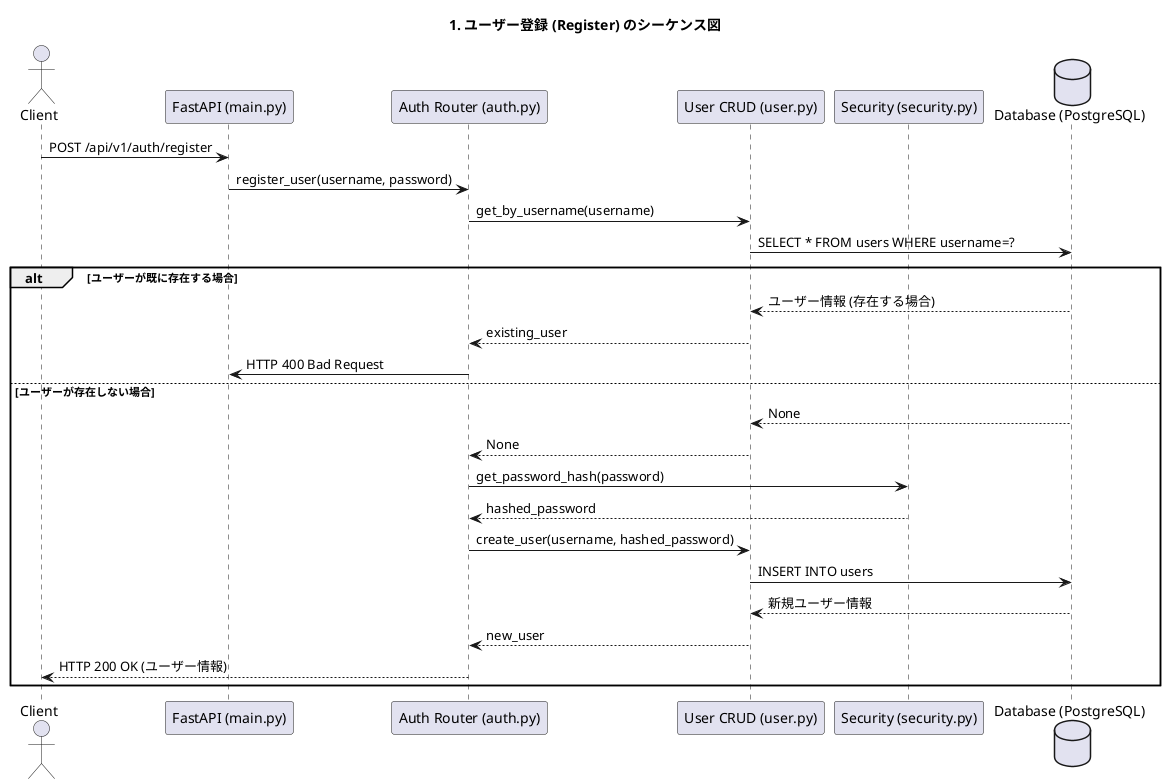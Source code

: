 @startuml
title 1. ユーザー登録 (Register) のシーケンス図

actor Client
participant "FastAPI (main.py)" as FastAPI
participant "Auth Router (auth.py)" as AuthRouter
participant "User CRUD (user.py)" as UserCRUD
participant "Security (security.py)" as Security
database "Database (PostgreSQL)" as DB

Client -> FastAPI: POST /api/v1/auth/register
FastAPI -> AuthRouter: register_user(username, password)
AuthRouter -> UserCRUD: get_by_username(username)
UserCRUD -> DB: SELECT * FROM users WHERE username=?

alt ユーザーが既に存在する場合
    DB --> UserCRUD: ユーザー情報 (存在する場合)
    UserCRUD --> AuthRouter: existing_user
    AuthRouter -> FastAPI: HTTP 400 Bad Request
else ユーザーが存在しない場合
    DB --> UserCRUD: None
    UserCRUD --> AuthRouter: None
    AuthRouter -> Security: get_password_hash(password)
    Security --> AuthRouter: hashed_password
    AuthRouter -> UserCRUD: create_user(username, hashed_password)
    UserCRUD -> DB: INSERT INTO users
    DB --> UserCRUD: 新規ユーザー情報
    UserCRUD --> AuthRouter: new_user
    AuthRouter --> Client: HTTP 200 OK (ユーザー情報)
end

@enduml
